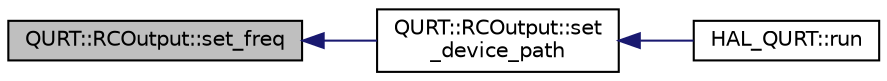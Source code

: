 digraph "QURT::RCOutput::set_freq"
{
 // INTERACTIVE_SVG=YES
  edge [fontname="Helvetica",fontsize="10",labelfontname="Helvetica",labelfontsize="10"];
  node [fontname="Helvetica",fontsize="10",shape=record];
  rankdir="LR";
  Node1 [label="QURT::RCOutput::set_freq",height=0.2,width=0.4,color="black", fillcolor="grey75", style="filled", fontcolor="black"];
  Node1 -> Node2 [dir="back",color="midnightblue",fontsize="10",style="solid",fontname="Helvetica"];
  Node2 [label="QURT::RCOutput::set\l_device_path",height=0.2,width=0.4,color="black", fillcolor="white", style="filled",URL="$classQURT_1_1RCOutput.html#a10fbcd981665b346e5e2d77653c788d7"];
  Node2 -> Node3 [dir="back",color="midnightblue",fontsize="10",style="solid",fontname="Helvetica"];
  Node3 [label="HAL_QURT::run",height=0.2,width=0.4,color="black", fillcolor="white", style="filled",URL="$classHAL__QURT.html#a7cb90b613730829561df2721e90f6994"];
}
